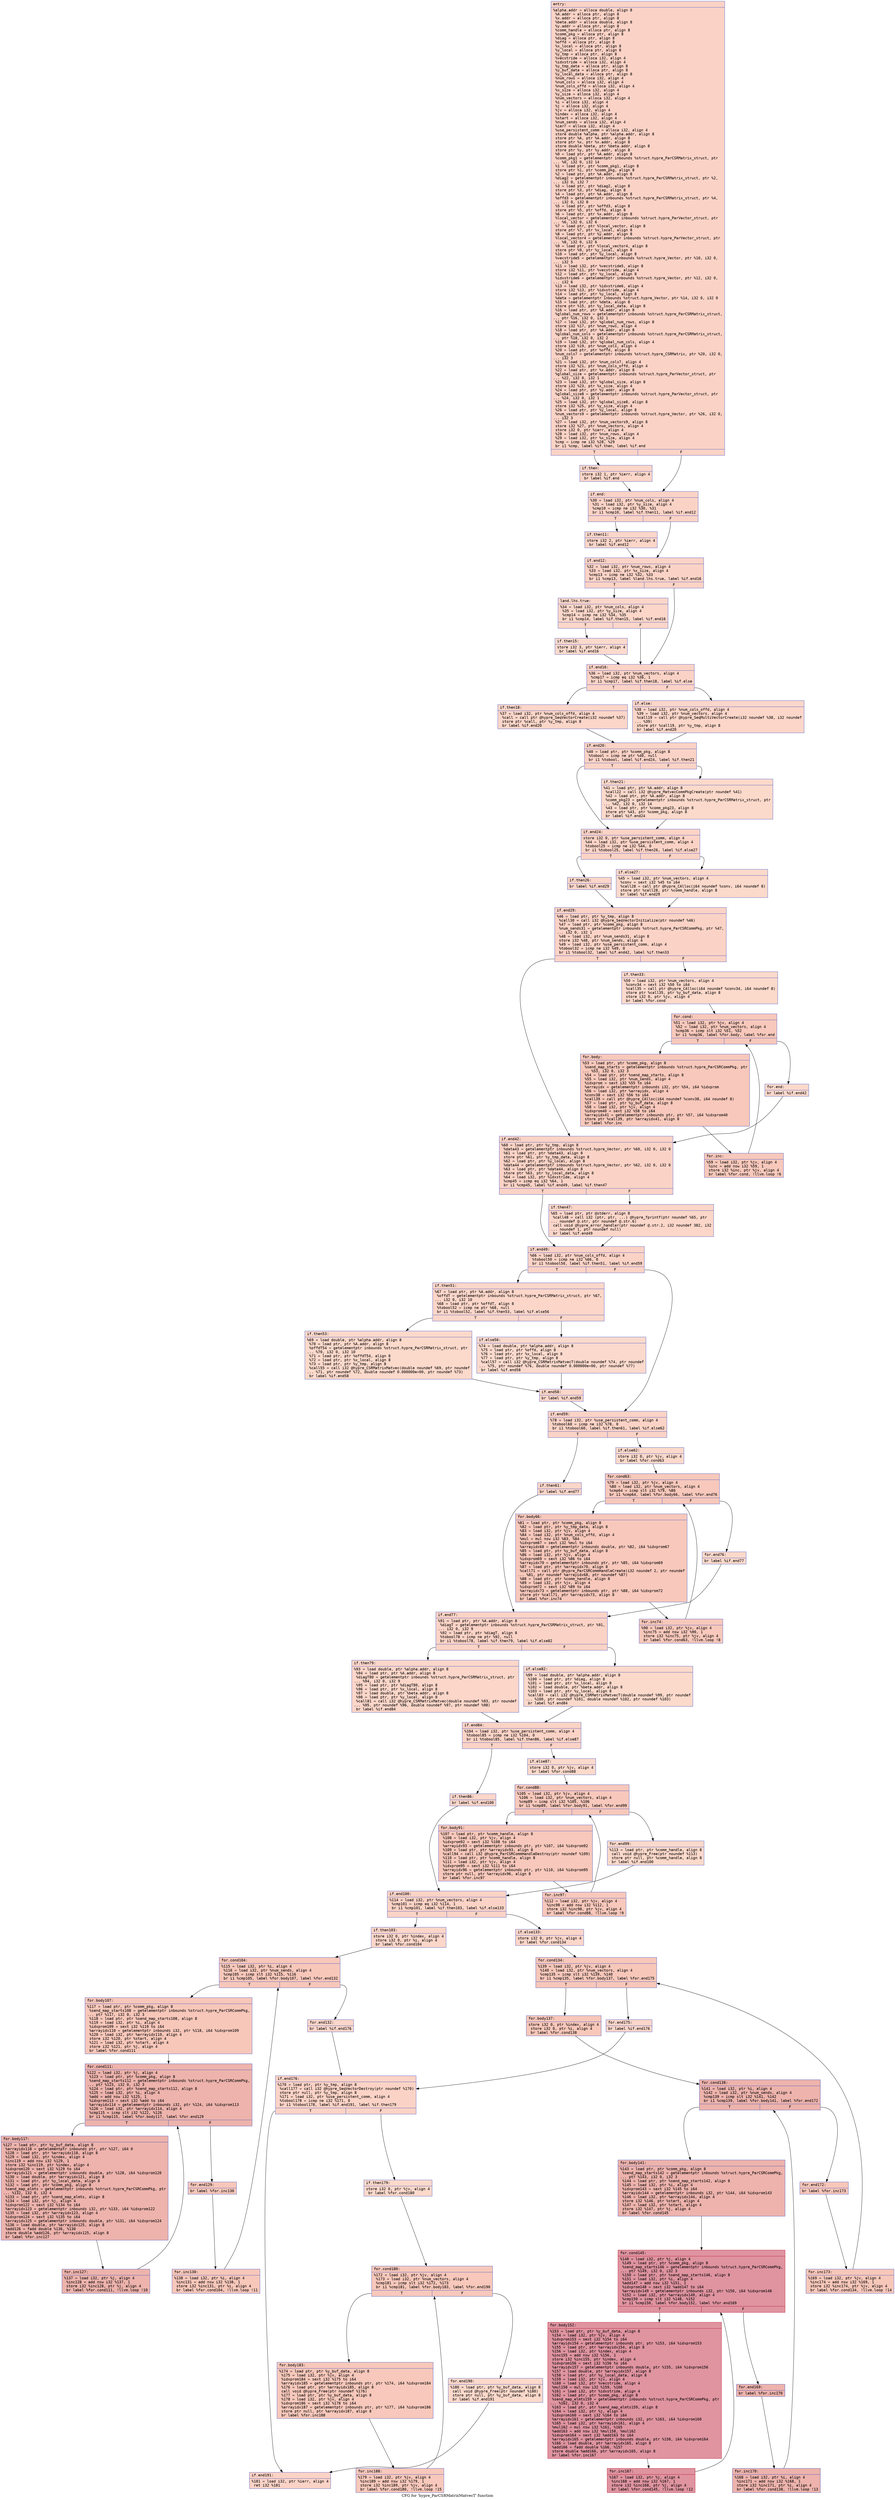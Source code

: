 digraph "CFG for 'hypre_ParCSRMatrixMatvecT' function" {
	label="CFG for 'hypre_ParCSRMatrixMatvecT' function";

	Node0x55ca55dcedb0 [shape=record,color="#3d50c3ff", style=filled, fillcolor="#f59c7d70" fontname="Courier",label="{entry:\l|  %alpha.addr = alloca double, align 8\l  %A.addr = alloca ptr, align 8\l  %x.addr = alloca ptr, align 8\l  %beta.addr = alloca double, align 8\l  %y.addr = alloca ptr, align 8\l  %comm_handle = alloca ptr, align 8\l  %comm_pkg = alloca ptr, align 8\l  %diag = alloca ptr, align 8\l  %offd = alloca ptr, align 8\l  %x_local = alloca ptr, align 8\l  %y_local = alloca ptr, align 8\l  %y_tmp = alloca ptr, align 8\l  %vecstride = alloca i32, align 4\l  %idxstride = alloca i32, align 4\l  %y_tmp_data = alloca ptr, align 8\l  %y_buf_data = alloca ptr, align 8\l  %y_local_data = alloca ptr, align 8\l  %num_rows = alloca i32, align 4\l  %num_cols = alloca i32, align 4\l  %num_cols_offd = alloca i32, align 4\l  %x_size = alloca i32, align 4\l  %y_size = alloca i32, align 4\l  %num_vectors = alloca i32, align 4\l  %i = alloca i32, align 4\l  %j = alloca i32, align 4\l  %jv = alloca i32, align 4\l  %index = alloca i32, align 4\l  %start = alloca i32, align 4\l  %num_sends = alloca i32, align 4\l  %ierr = alloca i32, align 4\l  %use_persistent_comm = alloca i32, align 4\l  store double %alpha, ptr %alpha.addr, align 8\l  store ptr %A, ptr %A.addr, align 8\l  store ptr %x, ptr %x.addr, align 8\l  store double %beta, ptr %beta.addr, align 8\l  store ptr %y, ptr %y.addr, align 8\l  %0 = load ptr, ptr %A.addr, align 8\l  %comm_pkg1 = getelementptr inbounds %struct.hypre_ParCSRMatrix_struct, ptr\l... %0, i32 0, i32 14\l  %1 = load ptr, ptr %comm_pkg1, align 8\l  store ptr %1, ptr %comm_pkg, align 8\l  %2 = load ptr, ptr %A.addr, align 8\l  %diag2 = getelementptr inbounds %struct.hypre_ParCSRMatrix_struct, ptr %2,\l... i32 0, i32 7\l  %3 = load ptr, ptr %diag2, align 8\l  store ptr %3, ptr %diag, align 8\l  %4 = load ptr, ptr %A.addr, align 8\l  %offd3 = getelementptr inbounds %struct.hypre_ParCSRMatrix_struct, ptr %4,\l... i32 0, i32 8\l  %5 = load ptr, ptr %offd3, align 8\l  store ptr %5, ptr %offd, align 8\l  %6 = load ptr, ptr %x.addr, align 8\l  %local_vector = getelementptr inbounds %struct.hypre_ParVector_struct, ptr\l... %6, i32 0, i32 6\l  %7 = load ptr, ptr %local_vector, align 8\l  store ptr %7, ptr %x_local, align 8\l  %8 = load ptr, ptr %y.addr, align 8\l  %local_vector4 = getelementptr inbounds %struct.hypre_ParVector_struct, ptr\l... %8, i32 0, i32 6\l  %9 = load ptr, ptr %local_vector4, align 8\l  store ptr %9, ptr %y_local, align 8\l  %10 = load ptr, ptr %y_local, align 8\l  %vecstride5 = getelementptr inbounds %struct.hypre_Vector, ptr %10, i32 0,\l... i32 5\l  %11 = load i32, ptr %vecstride5, align 8\l  store i32 %11, ptr %vecstride, align 4\l  %12 = load ptr, ptr %y_local, align 8\l  %idxstride6 = getelementptr inbounds %struct.hypre_Vector, ptr %12, i32 0,\l... i32 6\l  %13 = load i32, ptr %idxstride6, align 4\l  store i32 %13, ptr %idxstride, align 4\l  %14 = load ptr, ptr %y_local, align 8\l  %data = getelementptr inbounds %struct.hypre_Vector, ptr %14, i32 0, i32 0\l  %15 = load ptr, ptr %data, align 8\l  store ptr %15, ptr %y_local_data, align 8\l  %16 = load ptr, ptr %A.addr, align 8\l  %global_num_rows = getelementptr inbounds %struct.hypre_ParCSRMatrix_struct,\l... ptr %16, i32 0, i32 1\l  %17 = load i32, ptr %global_num_rows, align 8\l  store i32 %17, ptr %num_rows, align 4\l  %18 = load ptr, ptr %A.addr, align 8\l  %global_num_cols = getelementptr inbounds %struct.hypre_ParCSRMatrix_struct,\l... ptr %18, i32 0, i32 2\l  %19 = load i32, ptr %global_num_cols, align 4\l  store i32 %19, ptr %num_cols, align 4\l  %20 = load ptr, ptr %offd, align 8\l  %num_cols7 = getelementptr inbounds %struct.hypre_CSRMatrix, ptr %20, i32 0,\l... i32 3\l  %21 = load i32, ptr %num_cols7, align 4\l  store i32 %21, ptr %num_cols_offd, align 4\l  %22 = load ptr, ptr %x.addr, align 8\l  %global_size = getelementptr inbounds %struct.hypre_ParVector_struct, ptr\l... %22, i32 0, i32 1\l  %23 = load i32, ptr %global_size, align 8\l  store i32 %23, ptr %x_size, align 4\l  %24 = load ptr, ptr %y.addr, align 8\l  %global_size8 = getelementptr inbounds %struct.hypre_ParVector_struct, ptr\l... %24, i32 0, i32 1\l  %25 = load i32, ptr %global_size8, align 8\l  store i32 %25, ptr %y_size, align 4\l  %26 = load ptr, ptr %y_local, align 8\l  %num_vectors9 = getelementptr inbounds %struct.hypre_Vector, ptr %26, i32 0,\l... i32 3\l  %27 = load i32, ptr %num_vectors9, align 8\l  store i32 %27, ptr %num_vectors, align 4\l  store i32 0, ptr %ierr, align 4\l  %28 = load i32, ptr %num_rows, align 4\l  %29 = load i32, ptr %x_size, align 4\l  %cmp = icmp ne i32 %28, %29\l  br i1 %cmp, label %if.then, label %if.end\l|{<s0>T|<s1>F}}"];
	Node0x55ca55dcedb0:s0 -> Node0x55ca55dbd840[tooltip="entry -> if.then\nProbability 50.00%" ];
	Node0x55ca55dcedb0:s1 -> Node0x55ca55dc3620[tooltip="entry -> if.end\nProbability 50.00%" ];
	Node0x55ca55dbd840 [shape=record,color="#3d50c3ff", style=filled, fillcolor="#f6a38570" fontname="Courier",label="{if.then:\l|  store i32 1, ptr %ierr, align 4\l  br label %if.end\l}"];
	Node0x55ca55dbd840 -> Node0x55ca55dc3620[tooltip="if.then -> if.end\nProbability 100.00%" ];
	Node0x55ca55dc3620 [shape=record,color="#3d50c3ff", style=filled, fillcolor="#f59c7d70" fontname="Courier",label="{if.end:\l|  %30 = load i32, ptr %num_cols, align 4\l  %31 = load i32, ptr %y_size, align 4\l  %cmp10 = icmp ne i32 %30, %31\l  br i1 %cmp10, label %if.then11, label %if.end12\l|{<s0>T|<s1>F}}"];
	Node0x55ca55dc3620:s0 -> Node0x55ca55dbcf40[tooltip="if.end -> if.then11\nProbability 50.00%" ];
	Node0x55ca55dc3620:s1 -> Node0x55ca55dd3b70[tooltip="if.end -> if.end12\nProbability 50.00%" ];
	Node0x55ca55dbcf40 [shape=record,color="#3d50c3ff", style=filled, fillcolor="#f6a38570" fontname="Courier",label="{if.then11:\l|  store i32 2, ptr %ierr, align 4\l  br label %if.end12\l}"];
	Node0x55ca55dbcf40 -> Node0x55ca55dd3b70[tooltip="if.then11 -> if.end12\nProbability 100.00%" ];
	Node0x55ca55dd3b70 [shape=record,color="#3d50c3ff", style=filled, fillcolor="#f59c7d70" fontname="Courier",label="{if.end12:\l|  %32 = load i32, ptr %num_rows, align 4\l  %33 = load i32, ptr %x_size, align 4\l  %cmp13 = icmp ne i32 %32, %33\l  br i1 %cmp13, label %land.lhs.true, label %if.end16\l|{<s0>T|<s1>F}}"];
	Node0x55ca55dd3b70:s0 -> Node0x55ca55dd3f30[tooltip="if.end12 -> land.lhs.true\nProbability 50.00%" ];
	Node0x55ca55dd3b70:s1 -> Node0x55ca55dd3fb0[tooltip="if.end12 -> if.end16\nProbability 50.00%" ];
	Node0x55ca55dd3f30 [shape=record,color="#3d50c3ff", style=filled, fillcolor="#f6a38570" fontname="Courier",label="{land.lhs.true:\l|  %34 = load i32, ptr %num_cols, align 4\l  %35 = load i32, ptr %y_size, align 4\l  %cmp14 = icmp ne i32 %34, %35\l  br i1 %cmp14, label %if.then15, label %if.end16\l|{<s0>T|<s1>F}}"];
	Node0x55ca55dd3f30:s0 -> Node0x55ca55dd4290[tooltip="land.lhs.true -> if.then15\nProbability 50.00%" ];
	Node0x55ca55dd3f30:s1 -> Node0x55ca55dd3fb0[tooltip="land.lhs.true -> if.end16\nProbability 50.00%" ];
	Node0x55ca55dd4290 [shape=record,color="#3d50c3ff", style=filled, fillcolor="#f7ac8e70" fontname="Courier",label="{if.then15:\l|  store i32 3, ptr %ierr, align 4\l  br label %if.end16\l}"];
	Node0x55ca55dd4290 -> Node0x55ca55dd3fb0[tooltip="if.then15 -> if.end16\nProbability 100.00%" ];
	Node0x55ca55dd3fb0 [shape=record,color="#3d50c3ff", style=filled, fillcolor="#f59c7d70" fontname="Courier",label="{if.end16:\l|  %36 = load i32, ptr %num_vectors, align 4\l  %cmp17 = icmp eq i32 %36, 1\l  br i1 %cmp17, label %if.then18, label %if.else\l|{<s0>T|<s1>F}}"];
	Node0x55ca55dd3fb0:s0 -> Node0x55ca55dd4600[tooltip="if.end16 -> if.then18\nProbability 50.00%" ];
	Node0x55ca55dd3fb0:s1 -> Node0x55ca55dd4680[tooltip="if.end16 -> if.else\nProbability 50.00%" ];
	Node0x55ca55dd4600 [shape=record,color="#3d50c3ff", style=filled, fillcolor="#f6a38570" fontname="Courier",label="{if.then18:\l|  %37 = load i32, ptr %num_cols_offd, align 4\l  %call = call ptr @hypre_SeqVectorCreate(i32 noundef %37)\l  store ptr %call, ptr %y_tmp, align 8\l  br label %if.end20\l}"];
	Node0x55ca55dd4600 -> Node0x55ca55dd4a30[tooltip="if.then18 -> if.end20\nProbability 100.00%" ];
	Node0x55ca55dd4680 [shape=record,color="#3d50c3ff", style=filled, fillcolor="#f6a38570" fontname="Courier",label="{if.else:\l|  %38 = load i32, ptr %num_cols_offd, align 4\l  %39 = load i32, ptr %num_vectors, align 4\l  %call19 = call ptr @hypre_SeqMultiVectorCreate(i32 noundef %38, i32 noundef\l... %39)\l  store ptr %call19, ptr %y_tmp, align 8\l  br label %if.end20\l}"];
	Node0x55ca55dd4680 -> Node0x55ca55dd4a30[tooltip="if.else -> if.end20\nProbability 100.00%" ];
	Node0x55ca55dd4a30 [shape=record,color="#3d50c3ff", style=filled, fillcolor="#f59c7d70" fontname="Courier",label="{if.end20:\l|  %40 = load ptr, ptr %comm_pkg, align 8\l  %tobool = icmp ne ptr %40, null\l  br i1 %tobool, label %if.end24, label %if.then21\l|{<s0>T|<s1>F}}"];
	Node0x55ca55dd4a30:s0 -> Node0x55ca55dd4f90[tooltip="if.end20 -> if.end24\nProbability 62.50%" ];
	Node0x55ca55dd4a30:s1 -> Node0x55ca55dd4fe0[tooltip="if.end20 -> if.then21\nProbability 37.50%" ];
	Node0x55ca55dd4fe0 [shape=record,color="#3d50c3ff", style=filled, fillcolor="#f7a88970" fontname="Courier",label="{if.then21:\l|  %41 = load ptr, ptr %A.addr, align 8\l  %call22 = call i32 @hypre_MatvecCommPkgCreate(ptr noundef %41)\l  %42 = load ptr, ptr %A.addr, align 8\l  %comm_pkg23 = getelementptr inbounds %struct.hypre_ParCSRMatrix_struct, ptr\l... %42, i32 0, i32 14\l  %43 = load ptr, ptr %comm_pkg23, align 8\l  store ptr %43, ptr %comm_pkg, align 8\l  br label %if.end24\l}"];
	Node0x55ca55dd4fe0 -> Node0x55ca55dd4f90[tooltip="if.then21 -> if.end24\nProbability 100.00%" ];
	Node0x55ca55dd4f90 [shape=record,color="#3d50c3ff", style=filled, fillcolor="#f59c7d70" fontname="Courier",label="{if.end24:\l|  store i32 0, ptr %use_persistent_comm, align 4\l  %44 = load i32, ptr %use_persistent_comm, align 4\l  %tobool25 = icmp ne i32 %44, 0\l  br i1 %tobool25, label %if.then26, label %if.else27\l|{<s0>T|<s1>F}}"];
	Node0x55ca55dd4f90:s0 -> Node0x55ca55dd5780[tooltip="if.end24 -> if.then26\nProbability 62.50%" ];
	Node0x55ca55dd4f90:s1 -> Node0x55ca55dd57d0[tooltip="if.end24 -> if.else27\nProbability 37.50%" ];
	Node0x55ca55dd5780 [shape=record,color="#3d50c3ff", style=filled, fillcolor="#f6a38570" fontname="Courier",label="{if.then26:\l|  br label %if.end29\l}"];
	Node0x55ca55dd5780 -> Node0x55ca55dd5900[tooltip="if.then26 -> if.end29\nProbability 100.00%" ];
	Node0x55ca55dd57d0 [shape=record,color="#3d50c3ff", style=filled, fillcolor="#f7a88970" fontname="Courier",label="{if.else27:\l|  %45 = load i32, ptr %num_vectors, align 4\l  %conv = sext i32 %45 to i64\l  %call28 = call ptr @hypre_CAlloc(i64 noundef %conv, i64 noundef 8)\l  store ptr %call28, ptr %comm_handle, align 8\l  br label %if.end29\l}"];
	Node0x55ca55dd57d0 -> Node0x55ca55dd5900[tooltip="if.else27 -> if.end29\nProbability 100.00%" ];
	Node0x55ca55dd5900 [shape=record,color="#3d50c3ff", style=filled, fillcolor="#f59c7d70" fontname="Courier",label="{if.end29:\l|  %46 = load ptr, ptr %y_tmp, align 8\l  %call30 = call i32 @hypre_SeqVectorInitialize(ptr noundef %46)\l  %47 = load ptr, ptr %comm_pkg, align 8\l  %num_sends31 = getelementptr inbounds %struct.hypre_ParCSRCommPkg, ptr %47,\l... i32 0, i32 1\l  %48 = load i32, ptr %num_sends31, align 8\l  store i32 %48, ptr %num_sends, align 4\l  %49 = load i32, ptr %use_persistent_comm, align 4\l  %tobool32 = icmp ne i32 %49, 0\l  br i1 %tobool32, label %if.end42, label %if.then33\l|{<s0>T|<s1>F}}"];
	Node0x55ca55dd5900:s0 -> Node0x55ca55dd6ae0[tooltip="if.end29 -> if.end42\nProbability 62.50%" ];
	Node0x55ca55dd5900:s1 -> Node0x55ca55dd6b30[tooltip="if.end29 -> if.then33\nProbability 37.50%" ];
	Node0x55ca55dd6b30 [shape=record,color="#3d50c3ff", style=filled, fillcolor="#f7a88970" fontname="Courier",label="{if.then33:\l|  %50 = load i32, ptr %num_vectors, align 4\l  %conv34 = sext i32 %50 to i64\l  %call35 = call ptr @hypre_CAlloc(i64 noundef %conv34, i64 noundef 8)\l  store ptr %call35, ptr %y_buf_data, align 8\l  store i32 0, ptr %jv, align 4\l  br label %for.cond\l}"];
	Node0x55ca55dd6b30 -> Node0x55ca55dd7000[tooltip="if.then33 -> for.cond\nProbability 100.00%" ];
	Node0x55ca55dd7000 [shape=record,color="#3d50c3ff", style=filled, fillcolor="#ed836670" fontname="Courier",label="{for.cond:\l|  %51 = load i32, ptr %jv, align 4\l  %52 = load i32, ptr %num_vectors, align 4\l  %cmp36 = icmp slt i32 %51, %52\l  br i1 %cmp36, label %for.body, label %for.end\l|{<s0>T|<s1>F}}"];
	Node0x55ca55dd7000:s0 -> Node0x55ca55dd7280[tooltip="for.cond -> for.body\nProbability 96.88%" ];
	Node0x55ca55dd7000:s1 -> Node0x55ca55dd7300[tooltip="for.cond -> for.end\nProbability 3.12%" ];
	Node0x55ca55dd7280 [shape=record,color="#3d50c3ff", style=filled, fillcolor="#ed836670" fontname="Courier",label="{for.body:\l|  %53 = load ptr, ptr %comm_pkg, align 8\l  %send_map_starts = getelementptr inbounds %struct.hypre_ParCSRCommPkg, ptr\l... %53, i32 0, i32 3\l  %54 = load ptr, ptr %send_map_starts, align 8\l  %55 = load i32, ptr %num_sends, align 4\l  %idxprom = sext i32 %55 to i64\l  %arrayidx = getelementptr inbounds i32, ptr %54, i64 %idxprom\l  %56 = load i32, ptr %arrayidx, align 4\l  %conv38 = sext i32 %56 to i64\l  %call39 = call ptr @hypre_CAlloc(i64 noundef %conv38, i64 noundef 8)\l  %57 = load ptr, ptr %y_buf_data, align 8\l  %58 = load i32, ptr %jv, align 4\l  %idxprom40 = sext i32 %58 to i64\l  %arrayidx41 = getelementptr inbounds ptr, ptr %57, i64 %idxprom40\l  store ptr %call39, ptr %arrayidx41, align 8\l  br label %for.inc\l}"];
	Node0x55ca55dd7280 -> Node0x55ca55dd2a90[tooltip="for.body -> for.inc\nProbability 100.00%" ];
	Node0x55ca55dd2a90 [shape=record,color="#3d50c3ff", style=filled, fillcolor="#ed836670" fontname="Courier",label="{for.inc:\l|  %59 = load i32, ptr %jv, align 4\l  %inc = add nsw i32 %59, 1\l  store i32 %inc, ptr %jv, align 4\l  br label %for.cond, !llvm.loop !6\l}"];
	Node0x55ca55dd2a90 -> Node0x55ca55dd7000[tooltip="for.inc -> for.cond\nProbability 100.00%" ];
	Node0x55ca55dd7300 [shape=record,color="#3d50c3ff", style=filled, fillcolor="#f7a88970" fontname="Courier",label="{for.end:\l|  br label %if.end42\l}"];
	Node0x55ca55dd7300 -> Node0x55ca55dd6ae0[tooltip="for.end -> if.end42\nProbability 100.00%" ];
	Node0x55ca55dd6ae0 [shape=record,color="#3d50c3ff", style=filled, fillcolor="#f59c7d70" fontname="Courier",label="{if.end42:\l|  %60 = load ptr, ptr %y_tmp, align 8\l  %data43 = getelementptr inbounds %struct.hypre_Vector, ptr %60, i32 0, i32 0\l  %61 = load ptr, ptr %data43, align 8\l  store ptr %61, ptr %y_tmp_data, align 8\l  %62 = load ptr, ptr %y_local, align 8\l  %data44 = getelementptr inbounds %struct.hypre_Vector, ptr %62, i32 0, i32 0\l  %63 = load ptr, ptr %data44, align 8\l  store ptr %63, ptr %y_local_data, align 8\l  %64 = load i32, ptr %idxstride, align 4\l  %cmp45 = icmp eq i32 %64, 1\l  br i1 %cmp45, label %if.end49, label %if.then47\l|{<s0>T|<s1>F}}"];
	Node0x55ca55dd6ae0:s0 -> Node0x55ca55dc48b0[tooltip="if.end42 -> if.end49\nProbability 50.00%" ];
	Node0x55ca55dd6ae0:s1 -> Node0x55ca55dc4930[tooltip="if.end42 -> if.then47\nProbability 50.00%" ];
	Node0x55ca55dc4930 [shape=record,color="#3d50c3ff", style=filled, fillcolor="#f6a38570" fontname="Courier",label="{if.then47:\l|  %65 = load ptr, ptr @stderr, align 8\l  %call48 = call i32 (ptr, ptr, ...) @hypre_fprintf(ptr noundef %65, ptr\l... noundef @.str, ptr noundef @.str.6)\l  call void @hypre_error_handler(ptr noundef @.str.2, i32 noundef 382, i32\l... noundef 1, ptr noundef null)\l  br label %if.end49\l}"];
	Node0x55ca55dc4930 -> Node0x55ca55dc48b0[tooltip="if.then47 -> if.end49\nProbability 100.00%" ];
	Node0x55ca55dc48b0 [shape=record,color="#3d50c3ff", style=filled, fillcolor="#f59c7d70" fontname="Courier",label="{if.end49:\l|  %66 = load i32, ptr %num_cols_offd, align 4\l  %tobool50 = icmp ne i32 %66, 0\l  br i1 %tobool50, label %if.then51, label %if.end59\l|{<s0>T|<s1>F}}"];
	Node0x55ca55dc48b0:s0 -> Node0x55ca55dc4ef0[tooltip="if.end49 -> if.then51\nProbability 62.50%" ];
	Node0x55ca55dc48b0:s1 -> Node0x55ca55dc4f40[tooltip="if.end49 -> if.end59\nProbability 37.50%" ];
	Node0x55ca55dc4ef0 [shape=record,color="#3d50c3ff", style=filled, fillcolor="#f6a38570" fontname="Courier",label="{if.then51:\l|  %67 = load ptr, ptr %A.addr, align 8\l  %offdT = getelementptr inbounds %struct.hypre_ParCSRMatrix_struct, ptr %67,\l... i32 0, i32 10\l  %68 = load ptr, ptr %offdT, align 8\l  %tobool52 = icmp ne ptr %68, null\l  br i1 %tobool52, label %if.then53, label %if.else56\l|{<s0>T|<s1>F}}"];
	Node0x55ca55dc4ef0:s0 -> Node0x55ca55dc5320[tooltip="if.then51 -> if.then53\nProbability 62.50%" ];
	Node0x55ca55dc4ef0:s1 -> Node0x55ca55dc53a0[tooltip="if.then51 -> if.else56\nProbability 37.50%" ];
	Node0x55ca55dc5320 [shape=record,color="#3d50c3ff", style=filled, fillcolor="#f7a88970" fontname="Courier",label="{if.then53:\l|  %69 = load double, ptr %alpha.addr, align 8\l  %70 = load ptr, ptr %A.addr, align 8\l  %offdT54 = getelementptr inbounds %struct.hypre_ParCSRMatrix_struct, ptr\l... %70, i32 0, i32 10\l  %71 = load ptr, ptr %offdT54, align 8\l  %72 = load ptr, ptr %x_local, align 8\l  %73 = load ptr, ptr %y_tmp, align 8\l  %call55 = call i32 @hypre_CSRMatrixMatvec(double noundef %69, ptr noundef\l... %71, ptr noundef %72, double noundef 0.000000e+00, ptr noundef %73)\l  br label %if.end58\l}"];
	Node0x55ca55dc5320 -> Node0x55ca55dc5a60[tooltip="if.then53 -> if.end58\nProbability 100.00%" ];
	Node0x55ca55dc53a0 [shape=record,color="#3d50c3ff", style=filled, fillcolor="#f7ac8e70" fontname="Courier",label="{if.else56:\l|  %74 = load double, ptr %alpha.addr, align 8\l  %75 = load ptr, ptr %offd, align 8\l  %76 = load ptr, ptr %x_local, align 8\l  %77 = load ptr, ptr %y_tmp, align 8\l  %call57 = call i32 @hypre_CSRMatrixMatvecT(double noundef %74, ptr noundef\l... %75, ptr noundef %76, double noundef 0.000000e+00, ptr noundef %77)\l  br label %if.end58\l}"];
	Node0x55ca55dc53a0 -> Node0x55ca55dc5a60[tooltip="if.else56 -> if.end58\nProbability 100.00%" ];
	Node0x55ca55dc5a60 [shape=record,color="#3d50c3ff", style=filled, fillcolor="#f6a38570" fontname="Courier",label="{if.end58:\l|  br label %if.end59\l}"];
	Node0x55ca55dc5a60 -> Node0x55ca55dc4f40[tooltip="if.end58 -> if.end59\nProbability 100.00%" ];
	Node0x55ca55dc4f40 [shape=record,color="#3d50c3ff", style=filled, fillcolor="#f59c7d70" fontname="Courier",label="{if.end59:\l|  %78 = load i32, ptr %use_persistent_comm, align 4\l  %tobool60 = icmp ne i32 %78, 0\l  br i1 %tobool60, label %if.then61, label %if.else62\l|{<s0>T|<s1>F}}"];
	Node0x55ca55dc4f40:s0 -> Node0x55ca55dc6150[tooltip="if.end59 -> if.then61\nProbability 62.50%" ];
	Node0x55ca55dc4f40:s1 -> Node0x55ca55dc61a0[tooltip="if.end59 -> if.else62\nProbability 37.50%" ];
	Node0x55ca55dc6150 [shape=record,color="#3d50c3ff", style=filled, fillcolor="#f6a38570" fontname="Courier",label="{if.then61:\l|  br label %if.end77\l}"];
	Node0x55ca55dc6150 -> Node0x55ca55dc62d0[tooltip="if.then61 -> if.end77\nProbability 100.00%" ];
	Node0x55ca55dc61a0 [shape=record,color="#3d50c3ff", style=filled, fillcolor="#f7a88970" fontname="Courier",label="{if.else62:\l|  store i32 0, ptr %jv, align 4\l  br label %for.cond63\l}"];
	Node0x55ca55dc61a0 -> Node0x55ca55dc63c0[tooltip="if.else62 -> for.cond63\nProbability 100.00%" ];
	Node0x55ca55dc63c0 [shape=record,color="#3d50c3ff", style=filled, fillcolor="#ed836670" fontname="Courier",label="{for.cond63:\l|  %79 = load i32, ptr %jv, align 4\l  %80 = load i32, ptr %num_vectors, align 4\l  %cmp64 = icmp slt i32 %79, %80\l  br i1 %cmp64, label %for.body66, label %for.end76\l|{<s0>T|<s1>F}}"];
	Node0x55ca55dc63c0:s0 -> Node0x55ca55ddcca0[tooltip="for.cond63 -> for.body66\nProbability 96.88%" ];
	Node0x55ca55dc63c0:s1 -> Node0x55ca55ddcd20[tooltip="for.cond63 -> for.end76\nProbability 3.12%" ];
	Node0x55ca55ddcca0 [shape=record,color="#3d50c3ff", style=filled, fillcolor="#ed836670" fontname="Courier",label="{for.body66:\l|  %81 = load ptr, ptr %comm_pkg, align 8\l  %82 = load ptr, ptr %y_tmp_data, align 8\l  %83 = load i32, ptr %jv, align 4\l  %84 = load i32, ptr %num_cols_offd, align 4\l  %mul = mul nsw i32 %83, %84\l  %idxprom67 = sext i32 %mul to i64\l  %arrayidx68 = getelementptr inbounds double, ptr %82, i64 %idxprom67\l  %85 = load ptr, ptr %y_buf_data, align 8\l  %86 = load i32, ptr %jv, align 4\l  %idxprom69 = sext i32 %86 to i64\l  %arrayidx70 = getelementptr inbounds ptr, ptr %85, i64 %idxprom69\l  %87 = load ptr, ptr %arrayidx70, align 8\l  %call71 = call ptr @hypre_ParCSRCommHandleCreate(i32 noundef 2, ptr noundef\l... %81, ptr noundef %arrayidx68, ptr noundef %87)\l  %88 = load ptr, ptr %comm_handle, align 8\l  %89 = load i32, ptr %jv, align 4\l  %idxprom72 = sext i32 %89 to i64\l  %arrayidx73 = getelementptr inbounds ptr, ptr %88, i64 %idxprom72\l  store ptr %call71, ptr %arrayidx73, align 8\l  br label %for.inc74\l}"];
	Node0x55ca55ddcca0 -> Node0x55ca55ddda00[tooltip="for.body66 -> for.inc74\nProbability 100.00%" ];
	Node0x55ca55ddda00 [shape=record,color="#3d50c3ff", style=filled, fillcolor="#ed836670" fontname="Courier",label="{for.inc74:\l|  %90 = load i32, ptr %jv, align 4\l  %inc75 = add nsw i32 %90, 1\l  store i32 %inc75, ptr %jv, align 4\l  br label %for.cond63, !llvm.loop !8\l}"];
	Node0x55ca55ddda00 -> Node0x55ca55dc63c0[tooltip="for.inc74 -> for.cond63\nProbability 100.00%" ];
	Node0x55ca55ddcd20 [shape=record,color="#3d50c3ff", style=filled, fillcolor="#f7a88970" fontname="Courier",label="{for.end76:\l|  br label %if.end77\l}"];
	Node0x55ca55ddcd20 -> Node0x55ca55dc62d0[tooltip="for.end76 -> if.end77\nProbability 100.00%" ];
	Node0x55ca55dc62d0 [shape=record,color="#3d50c3ff", style=filled, fillcolor="#f59c7d70" fontname="Courier",label="{if.end77:\l|  %91 = load ptr, ptr %A.addr, align 8\l  %diagT = getelementptr inbounds %struct.hypre_ParCSRMatrix_struct, ptr %91,\l... i32 0, i32 9\l  %92 = load ptr, ptr %diagT, align 8\l  %tobool78 = icmp ne ptr %92, null\l  br i1 %tobool78, label %if.then79, label %if.else82\l|{<s0>T|<s1>F}}"];
	Node0x55ca55dc62d0:s0 -> Node0x55ca55dde1a0[tooltip="if.end77 -> if.then79\nProbability 62.50%" ];
	Node0x55ca55dc62d0:s1 -> Node0x55ca55dde220[tooltip="if.end77 -> if.else82\nProbability 37.50%" ];
	Node0x55ca55dde1a0 [shape=record,color="#3d50c3ff", style=filled, fillcolor="#f6a38570" fontname="Courier",label="{if.then79:\l|  %93 = load double, ptr %alpha.addr, align 8\l  %94 = load ptr, ptr %A.addr, align 8\l  %diagT80 = getelementptr inbounds %struct.hypre_ParCSRMatrix_struct, ptr\l... %94, i32 0, i32 9\l  %95 = load ptr, ptr %diagT80, align 8\l  %96 = load ptr, ptr %x_local, align 8\l  %97 = load double, ptr %beta.addr, align 8\l  %98 = load ptr, ptr %y_local, align 8\l  %call81 = call i32 @hypre_CSRMatrixMatvec(double noundef %93, ptr noundef\l... %95, ptr noundef %96, double noundef %97, ptr noundef %98)\l  br label %if.end84\l}"];
	Node0x55ca55dde1a0 -> Node0x55ca55dd6340[tooltip="if.then79 -> if.end84\nProbability 100.00%" ];
	Node0x55ca55dde220 [shape=record,color="#3d50c3ff", style=filled, fillcolor="#f7a88970" fontname="Courier",label="{if.else82:\l|  %99 = load double, ptr %alpha.addr, align 8\l  %100 = load ptr, ptr %diag, align 8\l  %101 = load ptr, ptr %x_local, align 8\l  %102 = load double, ptr %beta.addr, align 8\l  %103 = load ptr, ptr %y_local, align 8\l  %call83 = call i32 @hypre_CSRMatrixMatvecT(double noundef %99, ptr noundef\l... %100, ptr noundef %101, double noundef %102, ptr noundef %103)\l  br label %if.end84\l}"];
	Node0x55ca55dde220 -> Node0x55ca55dd6340[tooltip="if.else82 -> if.end84\nProbability 100.00%" ];
	Node0x55ca55dd6340 [shape=record,color="#3d50c3ff", style=filled, fillcolor="#f59c7d70" fontname="Courier",label="{if.end84:\l|  %104 = load i32, ptr %use_persistent_comm, align 4\l  %tobool85 = icmp ne i32 %104, 0\l  br i1 %tobool85, label %if.then86, label %if.else87\l|{<s0>T|<s1>F}}"];
	Node0x55ca55dd6340:s0 -> Node0x55ca55ddf7f0[tooltip="if.end84 -> if.then86\nProbability 62.50%" ];
	Node0x55ca55dd6340:s1 -> Node0x55ca55ddf840[tooltip="if.end84 -> if.else87\nProbability 37.50%" ];
	Node0x55ca55ddf7f0 [shape=record,color="#3d50c3ff", style=filled, fillcolor="#f6a38570" fontname="Courier",label="{if.then86:\l|  br label %if.end100\l}"];
	Node0x55ca55ddf7f0 -> Node0x55ca55ddf940[tooltip="if.then86 -> if.end100\nProbability 100.00%" ];
	Node0x55ca55ddf840 [shape=record,color="#3d50c3ff", style=filled, fillcolor="#f7a88970" fontname="Courier",label="{if.else87:\l|  store i32 0, ptr %jv, align 4\l  br label %for.cond88\l}"];
	Node0x55ca55ddf840 -> Node0x55ca55ddfad0[tooltip="if.else87 -> for.cond88\nProbability 100.00%" ];
	Node0x55ca55ddfad0 [shape=record,color="#3d50c3ff", style=filled, fillcolor="#ed836670" fontname="Courier",label="{for.cond88:\l|  %105 = load i32, ptr %jv, align 4\l  %106 = load i32, ptr %num_vectors, align 4\l  %cmp89 = icmp slt i32 %105, %106\l  br i1 %cmp89, label %for.body91, label %for.end99\l|{<s0>T|<s1>F}}"];
	Node0x55ca55ddfad0:s0 -> Node0x55ca55ddfd50[tooltip="for.cond88 -> for.body91\nProbability 96.88%" ];
	Node0x55ca55ddfad0:s1 -> Node0x55ca55ddfdd0[tooltip="for.cond88 -> for.end99\nProbability 3.12%" ];
	Node0x55ca55ddfd50 [shape=record,color="#3d50c3ff", style=filled, fillcolor="#ed836670" fontname="Courier",label="{for.body91:\l|  %107 = load ptr, ptr %comm_handle, align 8\l  %108 = load i32, ptr %jv, align 4\l  %idxprom92 = sext i32 %108 to i64\l  %arrayidx93 = getelementptr inbounds ptr, ptr %107, i64 %idxprom92\l  %109 = load ptr, ptr %arrayidx93, align 8\l  %call94 = call i32 @hypre_ParCSRCommHandleDestroy(ptr noundef %109)\l  %110 = load ptr, ptr %comm_handle, align 8\l  %111 = load i32, ptr %jv, align 4\l  %idxprom95 = sext i32 %111 to i64\l  %arrayidx96 = getelementptr inbounds ptr, ptr %110, i64 %idxprom95\l  store ptr null, ptr %arrayidx96, align 8\l  br label %for.inc97\l}"];
	Node0x55ca55ddfd50 -> Node0x55ca55de0610[tooltip="for.body91 -> for.inc97\nProbability 100.00%" ];
	Node0x55ca55de0610 [shape=record,color="#3d50c3ff", style=filled, fillcolor="#ed836670" fontname="Courier",label="{for.inc97:\l|  %112 = load i32, ptr %jv, align 4\l  %inc98 = add nsw i32 %112, 1\l  store i32 %inc98, ptr %jv, align 4\l  br label %for.cond88, !llvm.loop !9\l}"];
	Node0x55ca55de0610 -> Node0x55ca55ddfad0[tooltip="for.inc97 -> for.cond88\nProbability 100.00%" ];
	Node0x55ca55ddfdd0 [shape=record,color="#3d50c3ff", style=filled, fillcolor="#f7a88970" fontname="Courier",label="{for.end99:\l|  %113 = load ptr, ptr %comm_handle, align 8\l  call void @hypre_Free(ptr noundef %113)\l  store ptr null, ptr %comm_handle, align 8\l  br label %if.end100\l}"];
	Node0x55ca55ddfdd0 -> Node0x55ca55ddf940[tooltip="for.end99 -> if.end100\nProbability 100.00%" ];
	Node0x55ca55ddf940 [shape=record,color="#3d50c3ff", style=filled, fillcolor="#f59c7d70" fontname="Courier",label="{if.end100:\l|  %114 = load i32, ptr %num_vectors, align 4\l  %cmp101 = icmp eq i32 %114, 1\l  br i1 %cmp101, label %if.then103, label %if.else133\l|{<s0>T|<s1>F}}"];
	Node0x55ca55ddf940:s0 -> Node0x55ca55de0e40[tooltip="if.end100 -> if.then103\nProbability 50.00%" ];
	Node0x55ca55ddf940:s1 -> Node0x55ca55de0ec0[tooltip="if.end100 -> if.else133\nProbability 50.00%" ];
	Node0x55ca55de0e40 [shape=record,color="#3d50c3ff", style=filled, fillcolor="#f6a38570" fontname="Courier",label="{if.then103:\l|  store i32 0, ptr %index, align 4\l  store i32 0, ptr %i, align 4\l  br label %for.cond104\l}"];
	Node0x55ca55de0e40 -> Node0x55ca55de1130[tooltip="if.then103 -> for.cond104\nProbability 100.00%" ];
	Node0x55ca55de1130 [shape=record,color="#3d50c3ff", style=filled, fillcolor="#ec7f6370" fontname="Courier",label="{for.cond104:\l|  %115 = load i32, ptr %i, align 4\l  %116 = load i32, ptr %num_sends, align 4\l  %cmp105 = icmp slt i32 %115, %116\l  br i1 %cmp105, label %for.body107, label %for.end132\l|{<s0>T|<s1>F}}"];
	Node0x55ca55de1130:s0 -> Node0x55ca55de13d0[tooltip="for.cond104 -> for.body107\nProbability 96.88%" ];
	Node0x55ca55de1130:s1 -> Node0x55ca55de1450[tooltip="for.cond104 -> for.end132\nProbability 3.12%" ];
	Node0x55ca55de13d0 [shape=record,color="#3d50c3ff", style=filled, fillcolor="#ec7f6370" fontname="Courier",label="{for.body107:\l|  %117 = load ptr, ptr %comm_pkg, align 8\l  %send_map_starts108 = getelementptr inbounds %struct.hypre_ParCSRCommPkg,\l... ptr %117, i32 0, i32 3\l  %118 = load ptr, ptr %send_map_starts108, align 8\l  %119 = load i32, ptr %i, align 4\l  %idxprom109 = sext i32 %119 to i64\l  %arrayidx110 = getelementptr inbounds i32, ptr %118, i64 %idxprom109\l  %120 = load i32, ptr %arrayidx110, align 4\l  store i32 %120, ptr %start, align 4\l  %121 = load i32, ptr %start, align 4\l  store i32 %121, ptr %j, align 4\l  br label %for.cond111\l}"];
	Node0x55ca55de13d0 -> Node0x55ca55de1bd0[tooltip="for.body107 -> for.cond111\nProbability 100.00%" ];
	Node0x55ca55de1bd0 [shape=record,color="#3d50c3ff", style=filled, fillcolor="#d6524470" fontname="Courier",label="{for.cond111:\l|  %122 = load i32, ptr %j, align 4\l  %123 = load ptr, ptr %comm_pkg, align 8\l  %send_map_starts112 = getelementptr inbounds %struct.hypre_ParCSRCommPkg,\l... ptr %123, i32 0, i32 3\l  %124 = load ptr, ptr %send_map_starts112, align 8\l  %125 = load i32, ptr %i, align 4\l  %add = add nsw i32 %125, 1\l  %idxprom113 = sext i32 %add to i64\l  %arrayidx114 = getelementptr inbounds i32, ptr %124, i64 %idxprom113\l  %126 = load i32, ptr %arrayidx114, align 4\l  %cmp115 = icmp slt i32 %122, %126\l  br i1 %cmp115, label %for.body117, label %for.end129\l|{<s0>T|<s1>F}}"];
	Node0x55ca55de1bd0:s0 -> Node0x55ca55de2300[tooltip="for.cond111 -> for.body117\nProbability 96.88%" ];
	Node0x55ca55de1bd0:s1 -> Node0x55ca55de2380[tooltip="for.cond111 -> for.end129\nProbability 3.12%" ];
	Node0x55ca55de2300 [shape=record,color="#3d50c3ff", style=filled, fillcolor="#d6524470" fontname="Courier",label="{for.body117:\l|  %127 = load ptr, ptr %y_buf_data, align 8\l  %arrayidx118 = getelementptr inbounds ptr, ptr %127, i64 0\l  %128 = load ptr, ptr %arrayidx118, align 8\l  %129 = load i32, ptr %index, align 4\l  %inc119 = add nsw i32 %129, 1\l  store i32 %inc119, ptr %index, align 4\l  %idxprom120 = sext i32 %129 to i64\l  %arrayidx121 = getelementptr inbounds double, ptr %128, i64 %idxprom120\l  %130 = load double, ptr %arrayidx121, align 8\l  %131 = load ptr, ptr %y_local_data, align 8\l  %132 = load ptr, ptr %comm_pkg, align 8\l  %send_map_elmts = getelementptr inbounds %struct.hypre_ParCSRCommPkg, ptr\l... %132, i32 0, i32 4\l  %133 = load ptr, ptr %send_map_elmts, align 8\l  %134 = load i32, ptr %j, align 4\l  %idxprom122 = sext i32 %134 to i64\l  %arrayidx123 = getelementptr inbounds i32, ptr %133, i64 %idxprom122\l  %135 = load i32, ptr %arrayidx123, align 4\l  %idxprom124 = sext i32 %135 to i64\l  %arrayidx125 = getelementptr inbounds double, ptr %131, i64 %idxprom124\l  %136 = load double, ptr %arrayidx125, align 8\l  %add126 = fadd double %136, %130\l  store double %add126, ptr %arrayidx125, align 8\l  br label %for.inc127\l}"];
	Node0x55ca55de2300 -> Node0x55ca55de3230[tooltip="for.body117 -> for.inc127\nProbability 100.00%" ];
	Node0x55ca55de3230 [shape=record,color="#3d50c3ff", style=filled, fillcolor="#d6524470" fontname="Courier",label="{for.inc127:\l|  %137 = load i32, ptr %j, align 4\l  %inc128 = add nsw i32 %137, 1\l  store i32 %inc128, ptr %j, align 4\l  br label %for.cond111, !llvm.loop !10\l}"];
	Node0x55ca55de3230 -> Node0x55ca55de1bd0[tooltip="for.inc127 -> for.cond111\nProbability 100.00%" ];
	Node0x55ca55de2380 [shape=record,color="#3d50c3ff", style=filled, fillcolor="#ec7f6370" fontname="Courier",label="{for.end129:\l|  br label %for.inc130\l}"];
	Node0x55ca55de2380 -> Node0x55ca55de36b0[tooltip="for.end129 -> for.inc130\nProbability 100.00%" ];
	Node0x55ca55de36b0 [shape=record,color="#3d50c3ff", style=filled, fillcolor="#ec7f6370" fontname="Courier",label="{for.inc130:\l|  %138 = load i32, ptr %i, align 4\l  %inc131 = add nsw i32 %138, 1\l  store i32 %inc131, ptr %i, align 4\l  br label %for.cond104, !llvm.loop !11\l}"];
	Node0x55ca55de36b0 -> Node0x55ca55de1130[tooltip="for.inc130 -> for.cond104\nProbability 100.00%" ];
	Node0x55ca55de1450 [shape=record,color="#3d50c3ff", style=filled, fillcolor="#f6a38570" fontname="Courier",label="{for.end132:\l|  br label %if.end176\l}"];
	Node0x55ca55de1450 -> Node0x55ca55de3b30[tooltip="for.end132 -> if.end176\nProbability 100.00%" ];
	Node0x55ca55de0ec0 [shape=record,color="#3d50c3ff", style=filled, fillcolor="#f6a38570" fontname="Courier",label="{if.else133:\l|  store i32 0, ptr %jv, align 4\l  br label %for.cond134\l}"];
	Node0x55ca55de0ec0 -> Node0x55ca55de3cc0[tooltip="if.else133 -> for.cond134\nProbability 100.00%" ];
	Node0x55ca55de3cc0 [shape=record,color="#3d50c3ff", style=filled, fillcolor="#ec7f6370" fontname="Courier",label="{for.cond134:\l|  %139 = load i32, ptr %jv, align 4\l  %140 = load i32, ptr %num_vectors, align 4\l  %cmp135 = icmp slt i32 %139, %140\l  br i1 %cmp135, label %for.body137, label %for.end175\l|{<s0>T|<s1>F}}"];
	Node0x55ca55de3cc0:s0 -> Node0x55ca55de3f60[tooltip="for.cond134 -> for.body137\nProbability 96.88%" ];
	Node0x55ca55de3cc0:s1 -> Node0x55ca55dd7cc0[tooltip="for.cond134 -> for.end175\nProbability 3.12%" ];
	Node0x55ca55de3f60 [shape=record,color="#3d50c3ff", style=filled, fillcolor="#ec7f6370" fontname="Courier",label="{for.body137:\l|  store i32 0, ptr %index, align 4\l  store i32 0, ptr %i, align 4\l  br label %for.cond138\l}"];
	Node0x55ca55de3f60 -> Node0x55ca55dd7f30[tooltip="for.body137 -> for.cond138\nProbability 100.00%" ];
	Node0x55ca55dd7f30 [shape=record,color="#3d50c3ff", style=filled, fillcolor="#d6524470" fontname="Courier",label="{for.cond138:\l|  %141 = load i32, ptr %i, align 4\l  %142 = load i32, ptr %num_sends, align 4\l  %cmp139 = icmp slt i32 %141, %142\l  br i1 %cmp139, label %for.body141, label %for.end172\l|{<s0>T|<s1>F}}"];
	Node0x55ca55dd7f30:s0 -> Node0x55ca55dd81d0[tooltip="for.cond138 -> for.body141\nProbability 96.88%" ];
	Node0x55ca55dd7f30:s1 -> Node0x55ca55dd8250[tooltip="for.cond138 -> for.end172\nProbability 3.12%" ];
	Node0x55ca55dd81d0 [shape=record,color="#3d50c3ff", style=filled, fillcolor="#d6524470" fontname="Courier",label="{for.body141:\l|  %143 = load ptr, ptr %comm_pkg, align 8\l  %send_map_starts142 = getelementptr inbounds %struct.hypre_ParCSRCommPkg,\l... ptr %143, i32 0, i32 3\l  %144 = load ptr, ptr %send_map_starts142, align 8\l  %145 = load i32, ptr %i, align 4\l  %idxprom143 = sext i32 %145 to i64\l  %arrayidx144 = getelementptr inbounds i32, ptr %144, i64 %idxprom143\l  %146 = load i32, ptr %arrayidx144, align 4\l  store i32 %146, ptr %start, align 4\l  %147 = load i32, ptr %start, align 4\l  store i32 %147, ptr %j, align 4\l  br label %for.cond145\l}"];
	Node0x55ca55dd81d0 -> Node0x55ca55de5920[tooltip="for.body141 -> for.cond145\nProbability 100.00%" ];
	Node0x55ca55de5920 [shape=record,color="#b70d28ff", style=filled, fillcolor="#b70d2870" fontname="Courier",label="{for.cond145:\l|  %148 = load i32, ptr %j, align 4\l  %149 = load ptr, ptr %comm_pkg, align 8\l  %send_map_starts146 = getelementptr inbounds %struct.hypre_ParCSRCommPkg,\l... ptr %149, i32 0, i32 3\l  %150 = load ptr, ptr %send_map_starts146, align 8\l  %151 = load i32, ptr %i, align 4\l  %add147 = add nsw i32 %151, 1\l  %idxprom148 = sext i32 %add147 to i64\l  %arrayidx149 = getelementptr inbounds i32, ptr %150, i64 %idxprom148\l  %152 = load i32, ptr %arrayidx149, align 4\l  %cmp150 = icmp slt i32 %148, %152\l  br i1 %cmp150, label %for.body152, label %for.end169\l|{<s0>T|<s1>F}}"];
	Node0x55ca55de5920:s0 -> Node0x55ca55de6020[tooltip="for.cond145 -> for.body152\nProbability 96.88%" ];
	Node0x55ca55de5920:s1 -> Node0x55ca55de60a0[tooltip="for.cond145 -> for.end169\nProbability 3.12%" ];
	Node0x55ca55de6020 [shape=record,color="#b70d28ff", style=filled, fillcolor="#b70d2870" fontname="Courier",label="{for.body152:\l|  %153 = load ptr, ptr %y_buf_data, align 8\l  %154 = load i32, ptr %jv, align 4\l  %idxprom153 = sext i32 %154 to i64\l  %arrayidx154 = getelementptr inbounds ptr, ptr %153, i64 %idxprom153\l  %155 = load ptr, ptr %arrayidx154, align 8\l  %156 = load i32, ptr %index, align 4\l  %inc155 = add nsw i32 %156, 1\l  store i32 %inc155, ptr %index, align 4\l  %idxprom156 = sext i32 %156 to i64\l  %arrayidx157 = getelementptr inbounds double, ptr %155, i64 %idxprom156\l  %157 = load double, ptr %arrayidx157, align 8\l  %158 = load ptr, ptr %y_local_data, align 8\l  %159 = load i32, ptr %jv, align 4\l  %160 = load i32, ptr %vecstride, align 4\l  %mul158 = mul nsw i32 %159, %160\l  %161 = load i32, ptr %idxstride, align 4\l  %162 = load ptr, ptr %comm_pkg, align 8\l  %send_map_elmts159 = getelementptr inbounds %struct.hypre_ParCSRCommPkg, ptr\l... %162, i32 0, i32 4\l  %163 = load ptr, ptr %send_map_elmts159, align 8\l  %164 = load i32, ptr %j, align 4\l  %idxprom160 = sext i32 %164 to i64\l  %arrayidx161 = getelementptr inbounds i32, ptr %163, i64 %idxprom160\l  %165 = load i32, ptr %arrayidx161, align 4\l  %mul162 = mul nsw i32 %161, %165\l  %add163 = add nsw i32 %mul158, %mul162\l  %idxprom164 = sext i32 %add163 to i64\l  %arrayidx165 = getelementptr inbounds double, ptr %158, i64 %idxprom164\l  %166 = load double, ptr %arrayidx165, align 8\l  %add166 = fadd double %166, %157\l  store double %add166, ptr %arrayidx165, align 8\l  br label %for.inc167\l}"];
	Node0x55ca55de6020 -> Node0x55ca55de7430[tooltip="for.body152 -> for.inc167\nProbability 100.00%" ];
	Node0x55ca55de7430 [shape=record,color="#b70d28ff", style=filled, fillcolor="#b70d2870" fontname="Courier",label="{for.inc167:\l|  %167 = load i32, ptr %j, align 4\l  %inc168 = add nsw i32 %167, 1\l  store i32 %inc168, ptr %j, align 4\l  br label %for.cond145, !llvm.loop !12\l}"];
	Node0x55ca55de7430 -> Node0x55ca55de5920[tooltip="for.inc167 -> for.cond145\nProbability 100.00%" ];
	Node0x55ca55de60a0 [shape=record,color="#3d50c3ff", style=filled, fillcolor="#d6524470" fontname="Courier",label="{for.end169:\l|  br label %for.inc170\l}"];
	Node0x55ca55de60a0 -> Node0x55ca55de78b0[tooltip="for.end169 -> for.inc170\nProbability 100.00%" ];
	Node0x55ca55de78b0 [shape=record,color="#3d50c3ff", style=filled, fillcolor="#d6524470" fontname="Courier",label="{for.inc170:\l|  %168 = load i32, ptr %i, align 4\l  %inc171 = add nsw i32 %168, 1\l  store i32 %inc171, ptr %i, align 4\l  br label %for.cond138, !llvm.loop !13\l}"];
	Node0x55ca55de78b0 -> Node0x55ca55dd7f30[tooltip="for.inc170 -> for.cond138\nProbability 100.00%" ];
	Node0x55ca55dd8250 [shape=record,color="#3d50c3ff", style=filled, fillcolor="#ec7f6370" fontname="Courier",label="{for.end172:\l|  br label %for.inc173\l}"];
	Node0x55ca55dd8250 -> Node0x55ca55de7d00[tooltip="for.end172 -> for.inc173\nProbability 100.00%" ];
	Node0x55ca55de7d00 [shape=record,color="#3d50c3ff", style=filled, fillcolor="#ec7f6370" fontname="Courier",label="{for.inc173:\l|  %169 = load i32, ptr %jv, align 4\l  %inc174 = add nsw i32 %169, 1\l  store i32 %inc174, ptr %jv, align 4\l  br label %for.cond134, !llvm.loop !14\l}"];
	Node0x55ca55de7d00 -> Node0x55ca55de3cc0[tooltip="for.inc173 -> for.cond134\nProbability 100.00%" ];
	Node0x55ca55dd7cc0 [shape=record,color="#3d50c3ff", style=filled, fillcolor="#f6a38570" fontname="Courier",label="{for.end175:\l|  br label %if.end176\l}"];
	Node0x55ca55dd7cc0 -> Node0x55ca55de3b30[tooltip="for.end175 -> if.end176\nProbability 100.00%" ];
	Node0x55ca55de3b30 [shape=record,color="#3d50c3ff", style=filled, fillcolor="#f59c7d70" fontname="Courier",label="{if.end176:\l|  %170 = load ptr, ptr %y_tmp, align 8\l  %call177 = call i32 @hypre_SeqVectorDestroy(ptr noundef %170)\l  store ptr null, ptr %y_tmp, align 8\l  %171 = load i32, ptr %use_persistent_comm, align 4\l  %tobool178 = icmp ne i32 %171, 0\l  br i1 %tobool178, label %if.end191, label %if.then179\l|{<s0>T|<s1>F}}"];
	Node0x55ca55de3b30:s0 -> Node0x55ca55de8590[tooltip="if.end176 -> if.end191\nProbability 62.50%" ];
	Node0x55ca55de3b30:s1 -> Node0x55ca55de85e0[tooltip="if.end176 -> if.then179\nProbability 37.50%" ];
	Node0x55ca55de85e0 [shape=record,color="#3d50c3ff", style=filled, fillcolor="#f7a88970" fontname="Courier",label="{if.then179:\l|  store i32 0, ptr %jv, align 4\l  br label %for.cond180\l}"];
	Node0x55ca55de85e0 -> Node0x55ca55de87b0[tooltip="if.then179 -> for.cond180\nProbability 100.00%" ];
	Node0x55ca55de87b0 [shape=record,color="#3d50c3ff", style=filled, fillcolor="#ed836670" fontname="Courier",label="{for.cond180:\l|  %172 = load i32, ptr %jv, align 4\l  %173 = load i32, ptr %num_vectors, align 4\l  %cmp181 = icmp slt i32 %172, %173\l  br i1 %cmp181, label %for.body183, label %for.end190\l|{<s0>T|<s1>F}}"];
	Node0x55ca55de87b0:s0 -> Node0x55ca55de8a50[tooltip="for.cond180 -> for.body183\nProbability 96.88%" ];
	Node0x55ca55de87b0:s1 -> Node0x55ca55de8ad0[tooltip="for.cond180 -> for.end190\nProbability 3.12%" ];
	Node0x55ca55de8a50 [shape=record,color="#3d50c3ff", style=filled, fillcolor="#ed836670" fontname="Courier",label="{for.body183:\l|  %174 = load ptr, ptr %y_buf_data, align 8\l  %175 = load i32, ptr %jv, align 4\l  %idxprom184 = sext i32 %175 to i64\l  %arrayidx185 = getelementptr inbounds ptr, ptr %174, i64 %idxprom184\l  %176 = load ptr, ptr %arrayidx185, align 8\l  call void @hypre_Free(ptr noundef %176)\l  %177 = load ptr, ptr %y_buf_data, align 8\l  %178 = load i32, ptr %jv, align 4\l  %idxprom186 = sext i32 %178 to i64\l  %arrayidx187 = getelementptr inbounds ptr, ptr %177, i64 %idxprom186\l  store ptr null, ptr %arrayidx187, align 8\l  br label %for.inc188\l}"];
	Node0x55ca55de8a50 -> Node0x55ca55de9310[tooltip="for.body183 -> for.inc188\nProbability 100.00%" ];
	Node0x55ca55de9310 [shape=record,color="#3d50c3ff", style=filled, fillcolor="#ed836670" fontname="Courier",label="{for.inc188:\l|  %179 = load i32, ptr %jv, align 4\l  %inc189 = add nsw i32 %179, 1\l  store i32 %inc189, ptr %jv, align 4\l  br label %for.cond180, !llvm.loop !15\l}"];
	Node0x55ca55de9310 -> Node0x55ca55de87b0[tooltip="for.inc188 -> for.cond180\nProbability 100.00%" ];
	Node0x55ca55de8ad0 [shape=record,color="#3d50c3ff", style=filled, fillcolor="#f7a88970" fontname="Courier",label="{for.end190:\l|  %180 = load ptr, ptr %y_buf_data, align 8\l  call void @hypre_Free(ptr noundef %180)\l  store ptr null, ptr %y_buf_data, align 8\l  br label %if.end191\l}"];
	Node0x55ca55de8ad0 -> Node0x55ca55de8590[tooltip="for.end190 -> if.end191\nProbability 100.00%" ];
	Node0x55ca55de8590 [shape=record,color="#3d50c3ff", style=filled, fillcolor="#f59c7d70" fontname="Courier",label="{if.end191:\l|  %181 = load i32, ptr %ierr, align 4\l  ret i32 %181\l}"];
}
